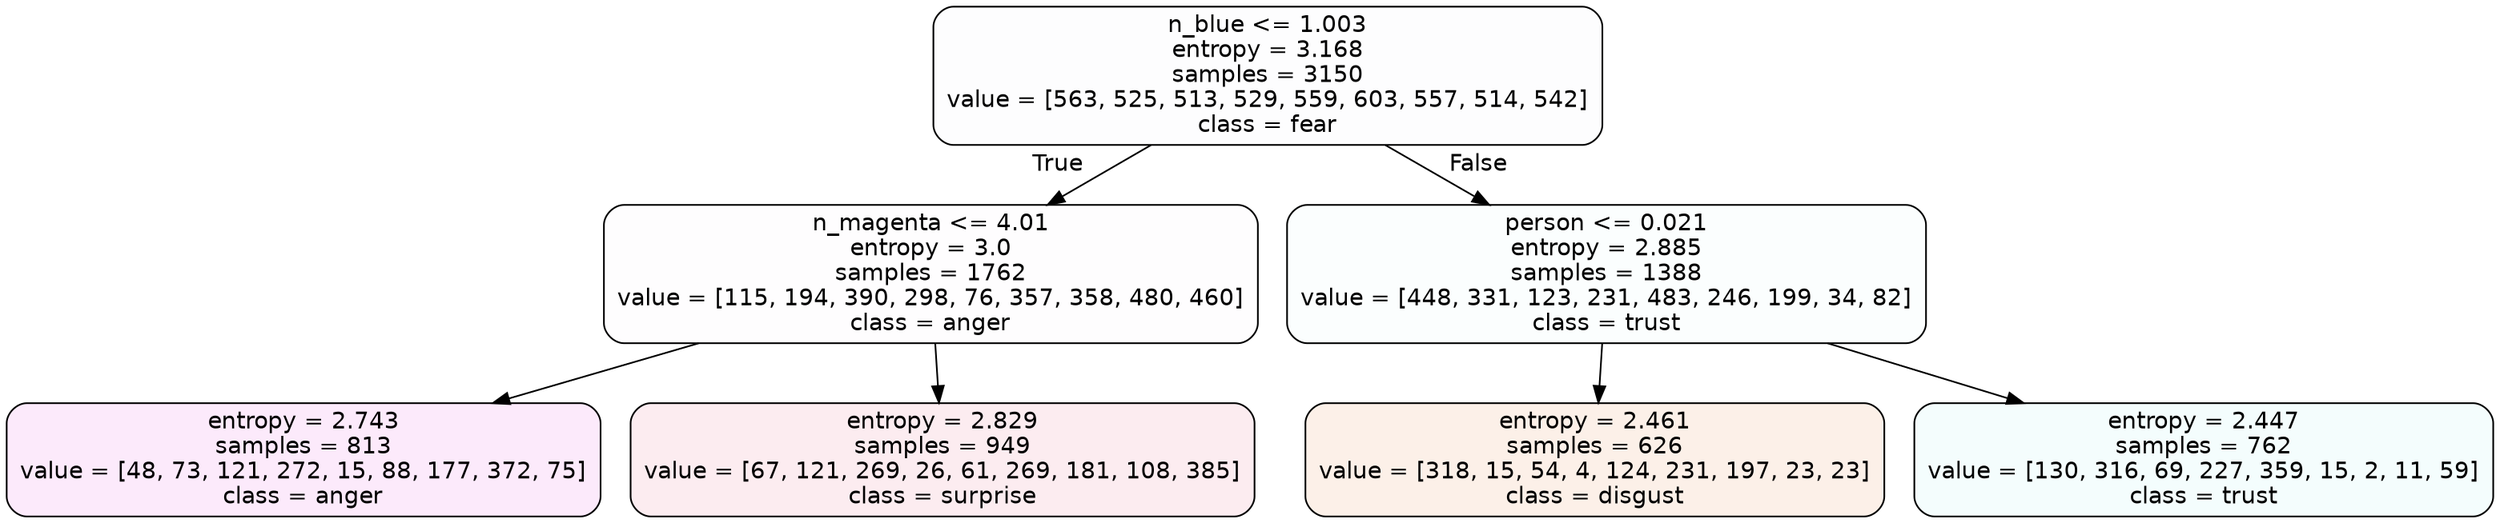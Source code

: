 digraph Tree {
node [shape=box, style="filled, rounded", color="black", fontname=helvetica] ;
edge [fontname=helvetica] ;
0 [label="n_blue <= 1.003\nentropy = 3.168\nsamples = 3150\nvalue = [563, 525, 513, 529, 559, 603, 557, 514, 542]\nclass = fear", fillcolor="#3964e502"] ;
1 [label="n_magenta <= 4.01\nentropy = 3.0\nsamples = 1762\nvalue = [115, 194, 390, 298, 76, 357, 358, 480, 460]\nclass = anger", fillcolor="#e539d702"] ;
0 -> 1 [labeldistance=2.5, labelangle=45, headlabel="True"] ;
2 [label="entropy = 2.743\nsamples = 813\nvalue = [48, 73, 121, 272, 15, 88, 177, 372, 75]\nclass = anger", fillcolor="#e539d71a"] ;
1 -> 2 ;
3 [label="entropy = 2.829\nsamples = 949\nvalue = [67, 121, 269, 26, 61, 269, 181, 108, 385]\nclass = surprise", fillcolor="#e5396418"] ;
1 -> 3 ;
4 [label="person <= 0.021\nentropy = 2.885\nsamples = 1388\nvalue = [448, 331, 123, 231, 483, 246, 199, 34, 82]\nclass = trust", fillcolor="#39d7e505"] ;
0 -> 4 [labeldistance=2.5, labelangle=-45, headlabel="False"] ;
5 [label="entropy = 2.461\nsamples = 626\nvalue = [318, 15, 54, 4, 124, 231, 197, 23, 23]\nclass = disgust", fillcolor="#e581391d"] ;
4 -> 5 ;
6 [label="entropy = 2.447\nsamples = 762\nvalue = [130, 316, 69, 227, 359, 15, 2, 11, 59]\nclass = trust", fillcolor="#39d7e50d"] ;
4 -> 6 ;
}